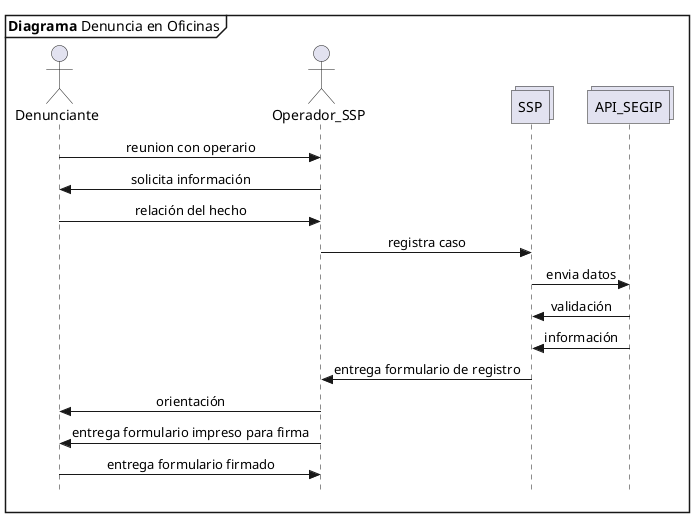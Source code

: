 @startuml Denuncia_Oficinas
skinparam Style strictuml
skinparam SequenceMessageAlignment center

mainframe **Diagrama** Denuncia en Oficinas

actor Denunciante as pre
actor Operador_SSP as opssp
collections SSP 
collections API_SEGIP as segip

pre -> opssp : reunion con operario
opssp -> pre : solicita información
pre -> opssp : relación del hecho
opssp -> SSP : registra caso
SSP -> segip : envia datos
segip -> SSP : validación 
segip -> SSP : información 
SSP->opssp: entrega formulario de registro
opssp -> pre : orientación
opssp->pre: entrega formulario impreso para firma
pre->opssp: entrega formulario firmado

@enduml